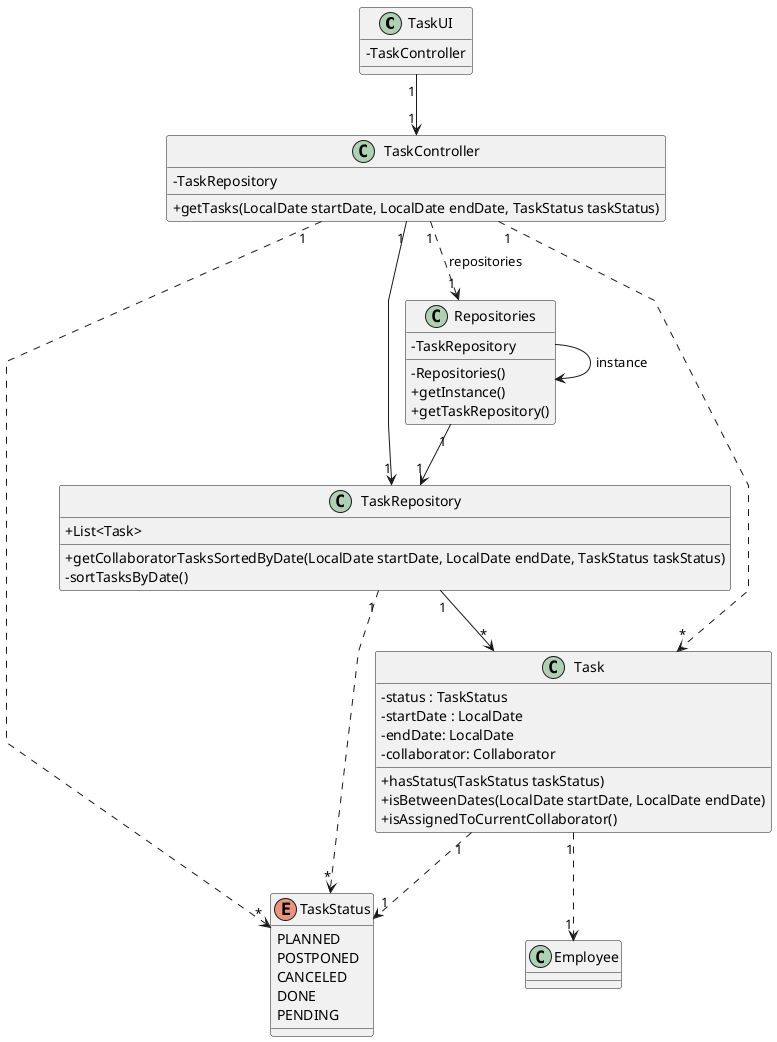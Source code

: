 @startuml
skinparam packageStyle rectangle
skinparam shadowing false
skinparam linetype polyline
skinparam classAttributeIconSize 0


class TaskUI {
    -TaskController
}

class TaskController {
    -TaskRepository
    +getTasks(LocalDate startDate, LocalDate endDate, TaskStatus taskStatus)
}

class Repositories {
    -TaskRepository
    -Repositories()
    +getInstance()
    +getTaskRepository()
}

class TaskRepository {
    +List<Task>
    +getCollaboratorTasksSortedByDate(LocalDate startDate, LocalDate endDate, TaskStatus taskStatus)
    -sortTasksByDate()
}

class Task {
    -status : TaskStatus
    -startDate : LocalDate
    -endDate: LocalDate
    -collaborator: Collaborator
    +hasStatus(TaskStatus taskStatus)
    +isBetweenDates(LocalDate startDate, LocalDate endDate)
    +isAssignedToCurrentCollaborator()
}

enum TaskStatus {
    PLANNED
    POSTPONED
    CANCELED
    DONE
    PENDING
}

class Employee {
}

TaskUI "1" --> "1" TaskController
TaskController "1" ..> "1" Repositories: repositories
TaskController "1" --> "1" TaskRepository
TaskController "1" ..> "*" Task
TaskController "1" ..> "*" TaskStatus
Repositories --> Repositories: instance
Repositories "1" --> "1" TaskRepository
TaskRepository "1" ..> "*" TaskStatus
TaskRepository "1" --> "*" Task
Task "1" ..> "1" TaskStatus
Task "1" ..> "1" Employee

@enduml
